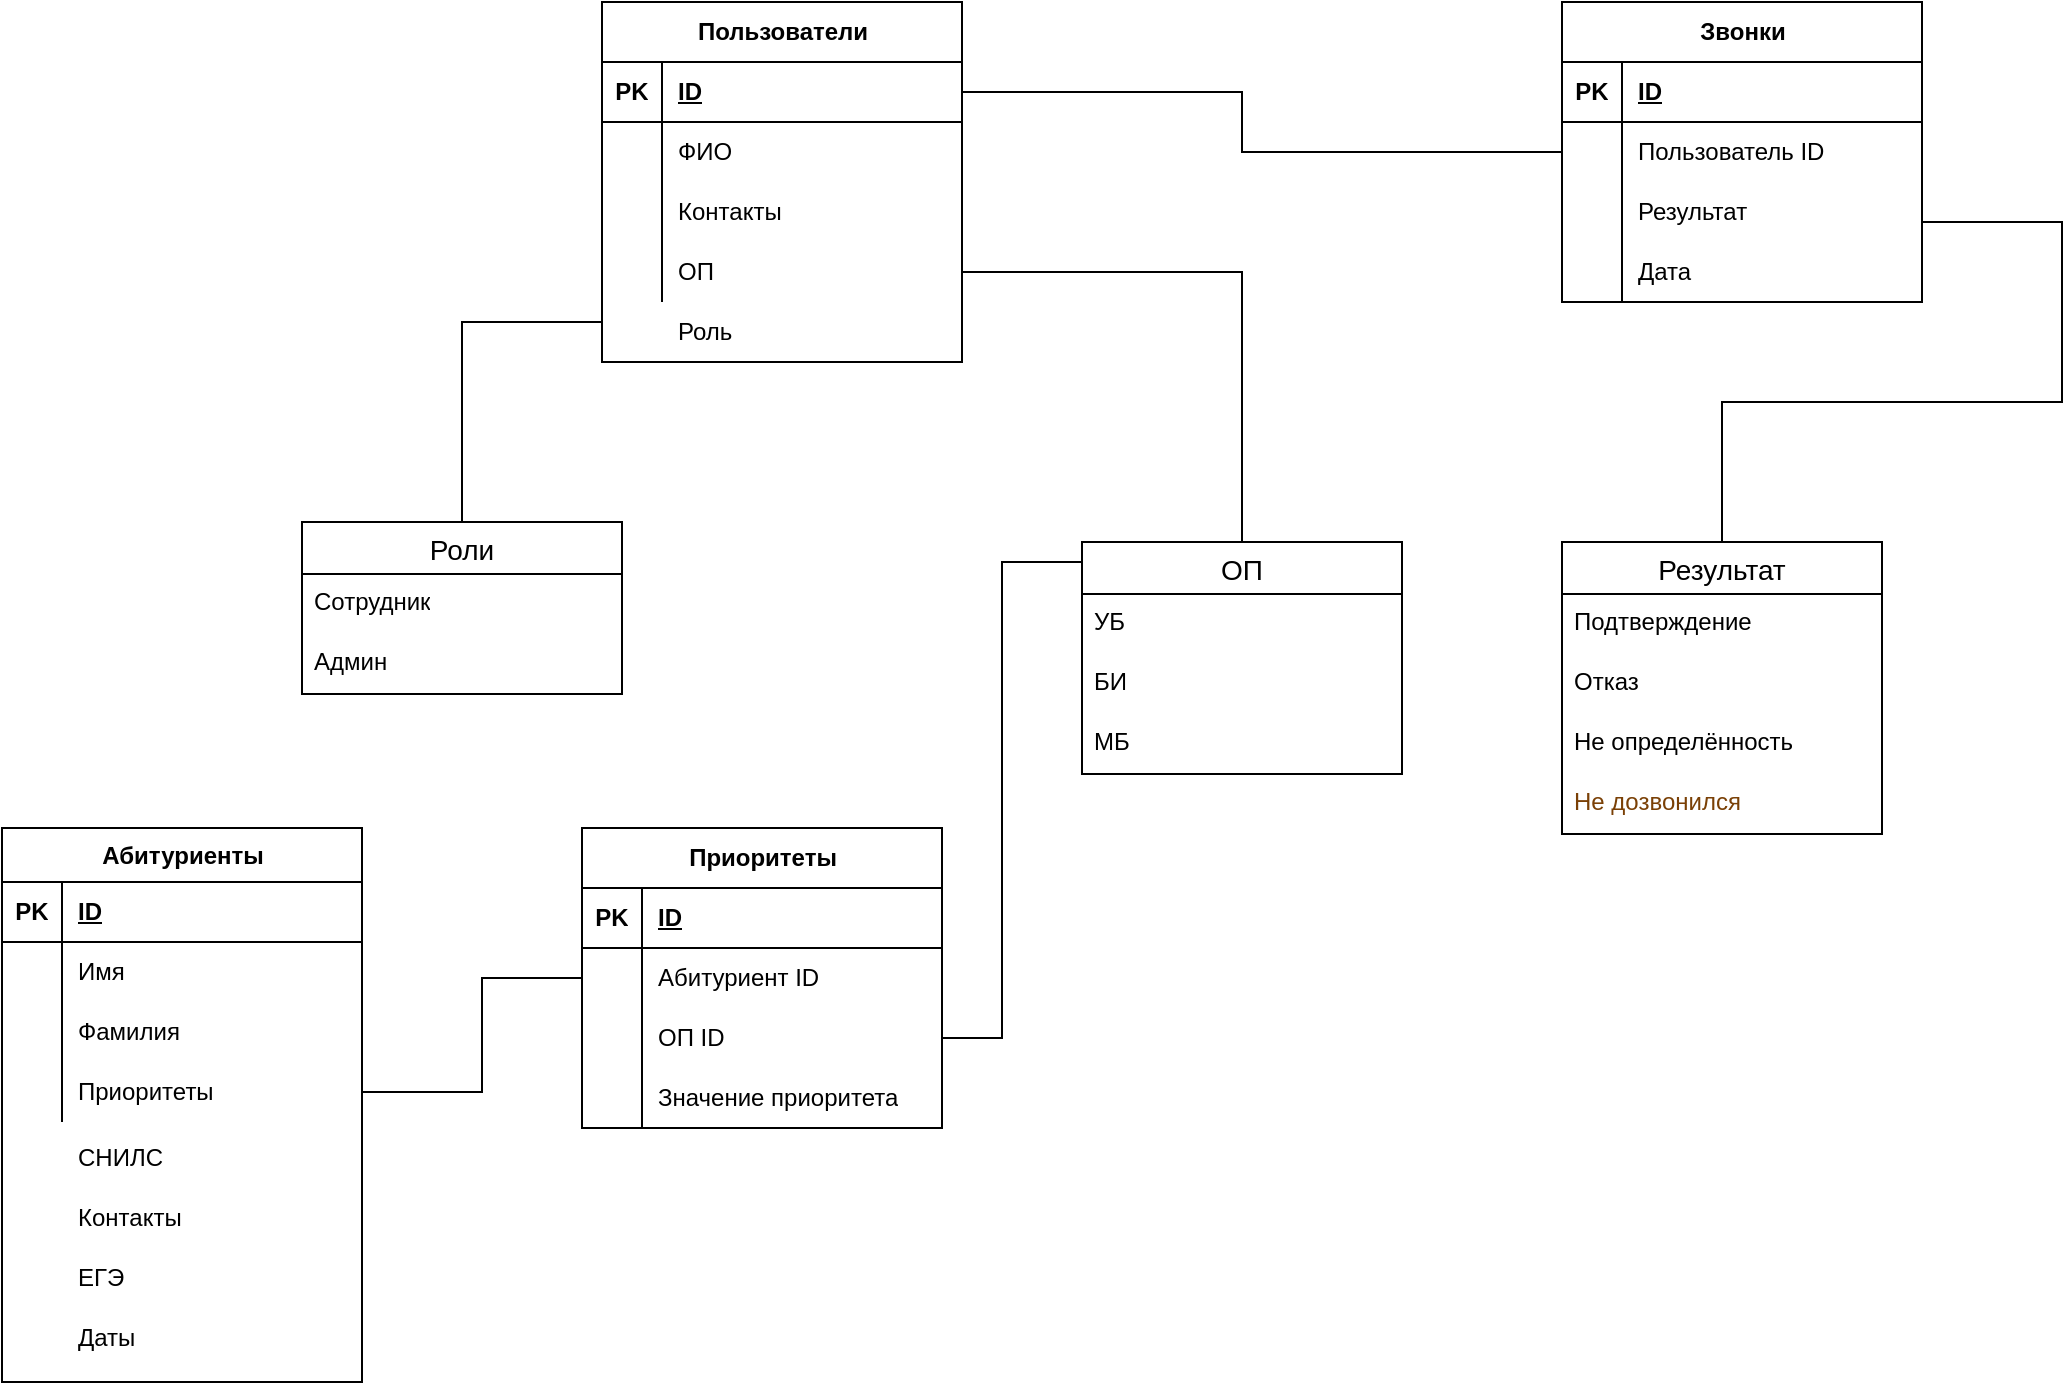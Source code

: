 <mxfile version="24.7.12">
  <diagram name="Страница — 1" id="ZOAMOm5W3wognC1cLYsY">
    <mxGraphModel dx="1489" dy="1979" grid="1" gridSize="10" guides="1" tooltips="1" connect="1" arrows="1" fold="1" page="1" pageScale="1" pageWidth="827" pageHeight="1169" math="0" shadow="0">
      <root>
        <mxCell id="0" />
        <mxCell id="1" parent="0" />
        <mxCell id="X5s0UNvjrIGC248Zn84E-1" value="Абитуриенты" style="shape=table;startSize=27;container=1;collapsible=1;childLayout=tableLayout;fixedRows=1;rowLines=0;fontStyle=1;align=center;resizeLast=1;html=1;" parent="1" vertex="1">
          <mxGeometry x="60" y="213" width="180" height="277" as="geometry">
            <mxRectangle x="50" y="213" width="110" height="30" as="alternateBounds" />
          </mxGeometry>
        </mxCell>
        <mxCell id="X5s0UNvjrIGC248Zn84E-2" value="" style="shape=tableRow;horizontal=0;startSize=0;swimlaneHead=0;swimlaneBody=0;fillColor=none;collapsible=0;dropTarget=0;points=[[0,0.5],[1,0.5]];portConstraint=eastwest;top=0;left=0;right=0;bottom=1;" parent="X5s0UNvjrIGC248Zn84E-1" vertex="1">
          <mxGeometry y="27" width="180" height="30" as="geometry" />
        </mxCell>
        <mxCell id="X5s0UNvjrIGC248Zn84E-3" value="PK" style="shape=partialRectangle;connectable=0;fillColor=none;top=0;left=0;bottom=0;right=0;fontStyle=1;overflow=hidden;whiteSpace=wrap;html=1;" parent="X5s0UNvjrIGC248Zn84E-2" vertex="1">
          <mxGeometry width="30" height="30" as="geometry">
            <mxRectangle width="30" height="30" as="alternateBounds" />
          </mxGeometry>
        </mxCell>
        <mxCell id="X5s0UNvjrIGC248Zn84E-4" value="ID" style="shape=partialRectangle;connectable=0;fillColor=none;top=0;left=0;bottom=0;right=0;align=left;spacingLeft=6;fontStyle=5;overflow=hidden;whiteSpace=wrap;html=1;" parent="X5s0UNvjrIGC248Zn84E-2" vertex="1">
          <mxGeometry x="30" width="150" height="30" as="geometry">
            <mxRectangle width="150" height="30" as="alternateBounds" />
          </mxGeometry>
        </mxCell>
        <mxCell id="X5s0UNvjrIGC248Zn84E-5" value="" style="shape=tableRow;horizontal=0;startSize=0;swimlaneHead=0;swimlaneBody=0;fillColor=none;collapsible=0;dropTarget=0;points=[[0,0.5],[1,0.5]];portConstraint=eastwest;top=0;left=0;right=0;bottom=0;" parent="X5s0UNvjrIGC248Zn84E-1" vertex="1">
          <mxGeometry y="57" width="180" height="30" as="geometry" />
        </mxCell>
        <mxCell id="X5s0UNvjrIGC248Zn84E-6" value="" style="shape=partialRectangle;connectable=0;fillColor=none;top=0;left=0;bottom=0;right=0;editable=1;overflow=hidden;whiteSpace=wrap;html=1;" parent="X5s0UNvjrIGC248Zn84E-5" vertex="1">
          <mxGeometry width="30" height="30" as="geometry">
            <mxRectangle width="30" height="30" as="alternateBounds" />
          </mxGeometry>
        </mxCell>
        <mxCell id="X5s0UNvjrIGC248Zn84E-7" value="Имя" style="shape=partialRectangle;connectable=0;fillColor=none;top=0;left=0;bottom=0;right=0;align=left;spacingLeft=6;overflow=hidden;whiteSpace=wrap;html=1;" parent="X5s0UNvjrIGC248Zn84E-5" vertex="1">
          <mxGeometry x="30" width="150" height="30" as="geometry">
            <mxRectangle width="150" height="30" as="alternateBounds" />
          </mxGeometry>
        </mxCell>
        <mxCell id="X5s0UNvjrIGC248Zn84E-8" value="" style="shape=tableRow;horizontal=0;startSize=0;swimlaneHead=0;swimlaneBody=0;fillColor=none;collapsible=0;dropTarget=0;points=[[0,0.5],[1,0.5]];portConstraint=eastwest;top=0;left=0;right=0;bottom=0;" parent="X5s0UNvjrIGC248Zn84E-1" vertex="1">
          <mxGeometry y="87" width="180" height="30" as="geometry" />
        </mxCell>
        <mxCell id="X5s0UNvjrIGC248Zn84E-9" value="" style="shape=partialRectangle;connectable=0;fillColor=none;top=0;left=0;bottom=0;right=0;editable=1;overflow=hidden;whiteSpace=wrap;html=1;" parent="X5s0UNvjrIGC248Zn84E-8" vertex="1">
          <mxGeometry width="30" height="30" as="geometry">
            <mxRectangle width="30" height="30" as="alternateBounds" />
          </mxGeometry>
        </mxCell>
        <mxCell id="X5s0UNvjrIGC248Zn84E-10" value="Фамилия" style="shape=partialRectangle;connectable=0;fillColor=none;top=0;left=0;bottom=0;right=0;align=left;spacingLeft=6;overflow=hidden;whiteSpace=wrap;html=1;" parent="X5s0UNvjrIGC248Zn84E-8" vertex="1">
          <mxGeometry x="30" width="150" height="30" as="geometry">
            <mxRectangle width="150" height="30" as="alternateBounds" />
          </mxGeometry>
        </mxCell>
        <mxCell id="X5s0UNvjrIGC248Zn84E-11" value="" style="shape=tableRow;horizontal=0;startSize=0;swimlaneHead=0;swimlaneBody=0;fillColor=none;collapsible=0;dropTarget=0;points=[[0,0.5],[1,0.5]];portConstraint=eastwest;top=0;left=0;right=0;bottom=0;" parent="X5s0UNvjrIGC248Zn84E-1" vertex="1">
          <mxGeometry y="117" width="180" height="30" as="geometry" />
        </mxCell>
        <mxCell id="X5s0UNvjrIGC248Zn84E-12" value="" style="shape=partialRectangle;connectable=0;fillColor=none;top=0;left=0;bottom=0;right=0;editable=1;overflow=hidden;whiteSpace=wrap;html=1;" parent="X5s0UNvjrIGC248Zn84E-11" vertex="1">
          <mxGeometry width="30" height="30" as="geometry">
            <mxRectangle width="30" height="30" as="alternateBounds" />
          </mxGeometry>
        </mxCell>
        <mxCell id="X5s0UNvjrIGC248Zn84E-13" value="Приоритеты" style="shape=partialRectangle;connectable=0;fillColor=none;top=0;left=0;bottom=0;right=0;align=left;spacingLeft=6;overflow=hidden;whiteSpace=wrap;html=1;" parent="X5s0UNvjrIGC248Zn84E-11" vertex="1">
          <mxGeometry x="30" width="150" height="30" as="geometry">
            <mxRectangle width="150" height="30" as="alternateBounds" />
          </mxGeometry>
        </mxCell>
        <mxCell id="X5s0UNvjrIGC248Zn84E-30" value="ОП" style="swimlane;fontStyle=0;childLayout=stackLayout;horizontal=1;startSize=26;horizontalStack=0;resizeParent=1;resizeParentMax=0;resizeLast=0;collapsible=1;marginBottom=0;align=center;fontSize=14;" parent="1" vertex="1">
          <mxGeometry x="600" y="70" width="160" height="116" as="geometry" />
        </mxCell>
        <mxCell id="X5s0UNvjrIGC248Zn84E-31" value="УБ" style="text;strokeColor=none;fillColor=none;spacingLeft=4;spacingRight=4;overflow=hidden;rotatable=0;points=[[0,0.5],[1,0.5]];portConstraint=eastwest;fontSize=12;whiteSpace=wrap;html=1;" parent="X5s0UNvjrIGC248Zn84E-30" vertex="1">
          <mxGeometry y="26" width="160" height="30" as="geometry" />
        </mxCell>
        <mxCell id="X5s0UNvjrIGC248Zn84E-32" value="БИ" style="text;strokeColor=none;fillColor=none;spacingLeft=4;spacingRight=4;overflow=hidden;rotatable=0;points=[[0,0.5],[1,0.5]];portConstraint=eastwest;fontSize=12;whiteSpace=wrap;html=1;" parent="X5s0UNvjrIGC248Zn84E-30" vertex="1">
          <mxGeometry y="56" width="160" height="30" as="geometry" />
        </mxCell>
        <mxCell id="X5s0UNvjrIGC248Zn84E-33" value="МБ" style="text;strokeColor=none;fillColor=none;spacingLeft=4;spacingRight=4;overflow=hidden;rotatable=0;points=[[0,0.5],[1,0.5]];portConstraint=eastwest;fontSize=12;whiteSpace=wrap;html=1;" parent="X5s0UNvjrIGC248Zn84E-30" vertex="1">
          <mxGeometry y="86" width="160" height="30" as="geometry" />
        </mxCell>
        <mxCell id="X5s0UNvjrIGC248Zn84E-34" value="Приоритеты" style="shape=table;startSize=30;container=1;collapsible=1;childLayout=tableLayout;fixedRows=1;rowLines=0;fontStyle=1;align=center;resizeLast=1;html=1;" parent="1" vertex="1">
          <mxGeometry x="350" y="213" width="180" height="150" as="geometry" />
        </mxCell>
        <mxCell id="X5s0UNvjrIGC248Zn84E-35" value="" style="shape=tableRow;horizontal=0;startSize=0;swimlaneHead=0;swimlaneBody=0;fillColor=none;collapsible=0;dropTarget=0;points=[[0,0.5],[1,0.5]];portConstraint=eastwest;top=0;left=0;right=0;bottom=1;" parent="X5s0UNvjrIGC248Zn84E-34" vertex="1">
          <mxGeometry y="30" width="180" height="30" as="geometry" />
        </mxCell>
        <mxCell id="X5s0UNvjrIGC248Zn84E-36" value="PK" style="shape=partialRectangle;connectable=0;fillColor=none;top=0;left=0;bottom=0;right=0;fontStyle=1;overflow=hidden;whiteSpace=wrap;html=1;" parent="X5s0UNvjrIGC248Zn84E-35" vertex="1">
          <mxGeometry width="30" height="30" as="geometry">
            <mxRectangle width="30" height="30" as="alternateBounds" />
          </mxGeometry>
        </mxCell>
        <mxCell id="X5s0UNvjrIGC248Zn84E-37" value="ID" style="shape=partialRectangle;connectable=0;fillColor=none;top=0;left=0;bottom=0;right=0;align=left;spacingLeft=6;fontStyle=5;overflow=hidden;whiteSpace=wrap;html=1;" parent="X5s0UNvjrIGC248Zn84E-35" vertex="1">
          <mxGeometry x="30" width="150" height="30" as="geometry">
            <mxRectangle width="150" height="30" as="alternateBounds" />
          </mxGeometry>
        </mxCell>
        <mxCell id="X5s0UNvjrIGC248Zn84E-38" value="" style="shape=tableRow;horizontal=0;startSize=0;swimlaneHead=0;swimlaneBody=0;fillColor=none;collapsible=0;dropTarget=0;points=[[0,0.5],[1,0.5]];portConstraint=eastwest;top=0;left=0;right=0;bottom=0;" parent="X5s0UNvjrIGC248Zn84E-34" vertex="1">
          <mxGeometry y="60" width="180" height="30" as="geometry" />
        </mxCell>
        <mxCell id="X5s0UNvjrIGC248Zn84E-39" value="" style="shape=partialRectangle;connectable=0;fillColor=none;top=0;left=0;bottom=0;right=0;editable=1;overflow=hidden;whiteSpace=wrap;html=1;" parent="X5s0UNvjrIGC248Zn84E-38" vertex="1">
          <mxGeometry width="30" height="30" as="geometry">
            <mxRectangle width="30" height="30" as="alternateBounds" />
          </mxGeometry>
        </mxCell>
        <mxCell id="X5s0UNvjrIGC248Zn84E-40" value="Абитуриент ID" style="shape=partialRectangle;connectable=0;fillColor=none;top=0;left=0;bottom=0;right=0;align=left;spacingLeft=6;overflow=hidden;whiteSpace=wrap;html=1;" parent="X5s0UNvjrIGC248Zn84E-38" vertex="1">
          <mxGeometry x="30" width="150" height="30" as="geometry">
            <mxRectangle width="150" height="30" as="alternateBounds" />
          </mxGeometry>
        </mxCell>
        <mxCell id="X5s0UNvjrIGC248Zn84E-41" value="" style="shape=tableRow;horizontal=0;startSize=0;swimlaneHead=0;swimlaneBody=0;fillColor=none;collapsible=0;dropTarget=0;points=[[0,0.5],[1,0.5]];portConstraint=eastwest;top=0;left=0;right=0;bottom=0;" parent="X5s0UNvjrIGC248Zn84E-34" vertex="1">
          <mxGeometry y="90" width="180" height="30" as="geometry" />
        </mxCell>
        <mxCell id="X5s0UNvjrIGC248Zn84E-42" value="" style="shape=partialRectangle;connectable=0;fillColor=none;top=0;left=0;bottom=0;right=0;editable=1;overflow=hidden;whiteSpace=wrap;html=1;" parent="X5s0UNvjrIGC248Zn84E-41" vertex="1">
          <mxGeometry width="30" height="30" as="geometry">
            <mxRectangle width="30" height="30" as="alternateBounds" />
          </mxGeometry>
        </mxCell>
        <mxCell id="X5s0UNvjrIGC248Zn84E-43" value="ОП ID" style="shape=partialRectangle;connectable=0;fillColor=none;top=0;left=0;bottom=0;right=0;align=left;spacingLeft=6;overflow=hidden;whiteSpace=wrap;html=1;" parent="X5s0UNvjrIGC248Zn84E-41" vertex="1">
          <mxGeometry x="30" width="150" height="30" as="geometry">
            <mxRectangle width="150" height="30" as="alternateBounds" />
          </mxGeometry>
        </mxCell>
        <mxCell id="X5s0UNvjrIGC248Zn84E-44" value="" style="shape=tableRow;horizontal=0;startSize=0;swimlaneHead=0;swimlaneBody=0;fillColor=none;collapsible=0;dropTarget=0;points=[[0,0.5],[1,0.5]];portConstraint=eastwest;top=0;left=0;right=0;bottom=0;" parent="X5s0UNvjrIGC248Zn84E-34" vertex="1">
          <mxGeometry y="120" width="180" height="30" as="geometry" />
        </mxCell>
        <mxCell id="X5s0UNvjrIGC248Zn84E-45" value="" style="shape=partialRectangle;connectable=0;fillColor=none;top=0;left=0;bottom=0;right=0;editable=1;overflow=hidden;whiteSpace=wrap;html=1;" parent="X5s0UNvjrIGC248Zn84E-44" vertex="1">
          <mxGeometry width="30" height="30" as="geometry">
            <mxRectangle width="30" height="30" as="alternateBounds" />
          </mxGeometry>
        </mxCell>
        <mxCell id="X5s0UNvjrIGC248Zn84E-46" value="Значение приоритета" style="shape=partialRectangle;connectable=0;fillColor=none;top=0;left=0;bottom=0;right=0;align=left;spacingLeft=6;overflow=hidden;whiteSpace=wrap;html=1;" parent="X5s0UNvjrIGC248Zn84E-44" vertex="1">
          <mxGeometry x="30" width="150" height="30" as="geometry">
            <mxRectangle width="150" height="30" as="alternateBounds" />
          </mxGeometry>
        </mxCell>
        <mxCell id="X5s0UNvjrIGC248Zn84E-47" value="" style="endArrow=none;html=1;rounded=0;entryX=1;entryY=0.5;entryDx=0;entryDy=0;exitX=0;exitY=0.5;exitDx=0;exitDy=0;" parent="1" source="X5s0UNvjrIGC248Zn84E-38" target="X5s0UNvjrIGC248Zn84E-11" edge="1">
          <mxGeometry relative="1" as="geometry">
            <mxPoint x="330" y="290" as="sourcePoint" />
            <mxPoint x="490" y="290" as="targetPoint" />
            <Array as="points">
              <mxPoint x="300" y="288" />
              <mxPoint x="300" y="345" />
            </Array>
          </mxGeometry>
        </mxCell>
        <mxCell id="X5s0UNvjrIGC248Zn84E-48" value="" style="endArrow=none;html=1;rounded=0;exitX=1;exitY=0.5;exitDx=0;exitDy=0;entryX=0;entryY=0.086;entryDx=0;entryDy=0;entryPerimeter=0;" parent="1" source="X5s0UNvjrIGC248Zn84E-41" target="X5s0UNvjrIGC248Zn84E-30" edge="1">
          <mxGeometry relative="1" as="geometry">
            <mxPoint x="360" y="310" as="sourcePoint" />
            <mxPoint x="470" y="390" as="targetPoint" />
            <Array as="points">
              <mxPoint x="560" y="318" />
              <mxPoint x="560" y="200" />
              <mxPoint x="560" y="80" />
            </Array>
          </mxGeometry>
        </mxCell>
        <mxCell id="V_TuDiI4_YX5Qzypcb2a-6" value="СНИЛС" style="shape=partialRectangle;connectable=0;fillColor=none;top=0;left=0;bottom=0;right=0;align=left;spacingLeft=6;overflow=hidden;whiteSpace=wrap;html=1;strokeColor=default;perimeterSpacing=3;" vertex="1" parent="1">
          <mxGeometry x="90" y="363" width="150" height="30" as="geometry">
            <mxRectangle width="150" height="30" as="alternateBounds" />
          </mxGeometry>
        </mxCell>
        <mxCell id="V_TuDiI4_YX5Qzypcb2a-7" value="Контакты" style="shape=partialRectangle;connectable=0;fillColor=none;top=0;left=0;bottom=0;right=0;align=left;spacingLeft=6;overflow=hidden;whiteSpace=wrap;html=1;strokeColor=default;" vertex="1" parent="1">
          <mxGeometry x="90" y="393" width="150" height="30" as="geometry">
            <mxRectangle width="150" height="30" as="alternateBounds" />
          </mxGeometry>
        </mxCell>
        <mxCell id="V_TuDiI4_YX5Qzypcb2a-14" value="ЕГЭ" style="shape=partialRectangle;connectable=0;fillColor=none;top=0;left=0;bottom=0;right=0;align=left;spacingLeft=6;overflow=hidden;whiteSpace=wrap;html=1;strokeColor=default;" vertex="1" parent="1">
          <mxGeometry x="90" y="423" width="150" height="30" as="geometry">
            <mxRectangle width="150" height="30" as="alternateBounds" />
          </mxGeometry>
        </mxCell>
        <mxCell id="V_TuDiI4_YX5Qzypcb2a-15" value="Даты" style="shape=partialRectangle;connectable=0;fillColor=none;top=0;left=0;bottom=0;right=0;align=left;spacingLeft=6;overflow=hidden;whiteSpace=wrap;html=1;strokeColor=default;" vertex="1" parent="1">
          <mxGeometry x="90" y="453" width="150" height="30" as="geometry">
            <mxRectangle width="150" height="30" as="alternateBounds" />
          </mxGeometry>
        </mxCell>
        <mxCell id="V_TuDiI4_YX5Qzypcb2a-16" value="Роли" style="swimlane;fontStyle=0;childLayout=stackLayout;horizontal=1;startSize=26;horizontalStack=0;resizeParent=1;resizeParentMax=0;resizeLast=0;collapsible=1;marginBottom=0;align=center;fontSize=14;" vertex="1" parent="1">
          <mxGeometry x="210" y="60" width="160" height="86" as="geometry" />
        </mxCell>
        <mxCell id="V_TuDiI4_YX5Qzypcb2a-17" value="Сотрудник" style="text;strokeColor=none;fillColor=none;spacingLeft=4;spacingRight=4;overflow=hidden;rotatable=0;points=[[0,0.5],[1,0.5]];portConstraint=eastwest;fontSize=12;whiteSpace=wrap;html=1;" vertex="1" parent="V_TuDiI4_YX5Qzypcb2a-16">
          <mxGeometry y="26" width="160" height="30" as="geometry" />
        </mxCell>
        <mxCell id="V_TuDiI4_YX5Qzypcb2a-18" value="Админ" style="text;strokeColor=none;fillColor=none;spacingLeft=4;spacingRight=4;overflow=hidden;rotatable=0;points=[[0,0.5],[1,0.5]];portConstraint=eastwest;fontSize=12;whiteSpace=wrap;html=1;" vertex="1" parent="V_TuDiI4_YX5Qzypcb2a-16">
          <mxGeometry y="56" width="160" height="30" as="geometry" />
        </mxCell>
        <mxCell id="V_TuDiI4_YX5Qzypcb2a-20" value="Пользователи" style="shape=table;startSize=30;container=1;collapsible=1;childLayout=tableLayout;fixedRows=1;rowLines=0;fontStyle=1;align=center;resizeLast=1;html=1;" vertex="1" parent="1">
          <mxGeometry x="360" y="-200" width="180" height="180" as="geometry" />
        </mxCell>
        <mxCell id="V_TuDiI4_YX5Qzypcb2a-21" value="" style="shape=tableRow;horizontal=0;startSize=0;swimlaneHead=0;swimlaneBody=0;fillColor=none;collapsible=0;dropTarget=0;points=[[0,0.5],[1,0.5]];portConstraint=eastwest;top=0;left=0;right=0;bottom=1;" vertex="1" parent="V_TuDiI4_YX5Qzypcb2a-20">
          <mxGeometry y="30" width="180" height="30" as="geometry" />
        </mxCell>
        <mxCell id="V_TuDiI4_YX5Qzypcb2a-22" value="PK" style="shape=partialRectangle;connectable=0;fillColor=none;top=0;left=0;bottom=0;right=0;fontStyle=1;overflow=hidden;whiteSpace=wrap;html=1;" vertex="1" parent="V_TuDiI4_YX5Qzypcb2a-21">
          <mxGeometry width="30" height="30" as="geometry">
            <mxRectangle width="30" height="30" as="alternateBounds" />
          </mxGeometry>
        </mxCell>
        <mxCell id="V_TuDiI4_YX5Qzypcb2a-23" value="ID" style="shape=partialRectangle;connectable=0;fillColor=none;top=0;left=0;bottom=0;right=0;align=left;spacingLeft=6;fontStyle=5;overflow=hidden;whiteSpace=wrap;html=1;" vertex="1" parent="V_TuDiI4_YX5Qzypcb2a-21">
          <mxGeometry x="30" width="150" height="30" as="geometry">
            <mxRectangle width="150" height="30" as="alternateBounds" />
          </mxGeometry>
        </mxCell>
        <mxCell id="V_TuDiI4_YX5Qzypcb2a-24" value="" style="shape=tableRow;horizontal=0;startSize=0;swimlaneHead=0;swimlaneBody=0;fillColor=none;collapsible=0;dropTarget=0;points=[[0,0.5],[1,0.5]];portConstraint=eastwest;top=0;left=0;right=0;bottom=0;" vertex="1" parent="V_TuDiI4_YX5Qzypcb2a-20">
          <mxGeometry y="60" width="180" height="30" as="geometry" />
        </mxCell>
        <mxCell id="V_TuDiI4_YX5Qzypcb2a-25" value="" style="shape=partialRectangle;connectable=0;fillColor=none;top=0;left=0;bottom=0;right=0;editable=1;overflow=hidden;whiteSpace=wrap;html=1;" vertex="1" parent="V_TuDiI4_YX5Qzypcb2a-24">
          <mxGeometry width="30" height="30" as="geometry">
            <mxRectangle width="30" height="30" as="alternateBounds" />
          </mxGeometry>
        </mxCell>
        <mxCell id="V_TuDiI4_YX5Qzypcb2a-26" value="ФИО" style="shape=partialRectangle;connectable=0;fillColor=none;top=0;left=0;bottom=0;right=0;align=left;spacingLeft=6;overflow=hidden;whiteSpace=wrap;html=1;" vertex="1" parent="V_TuDiI4_YX5Qzypcb2a-24">
          <mxGeometry x="30" width="150" height="30" as="geometry">
            <mxRectangle width="150" height="30" as="alternateBounds" />
          </mxGeometry>
        </mxCell>
        <mxCell id="V_TuDiI4_YX5Qzypcb2a-27" value="" style="shape=tableRow;horizontal=0;startSize=0;swimlaneHead=0;swimlaneBody=0;fillColor=none;collapsible=0;dropTarget=0;points=[[0,0.5],[1,0.5]];portConstraint=eastwest;top=0;left=0;right=0;bottom=0;" vertex="1" parent="V_TuDiI4_YX5Qzypcb2a-20">
          <mxGeometry y="90" width="180" height="30" as="geometry" />
        </mxCell>
        <mxCell id="V_TuDiI4_YX5Qzypcb2a-28" value="" style="shape=partialRectangle;connectable=0;fillColor=none;top=0;left=0;bottom=0;right=0;editable=1;overflow=hidden;whiteSpace=wrap;html=1;" vertex="1" parent="V_TuDiI4_YX5Qzypcb2a-27">
          <mxGeometry width="30" height="30" as="geometry">
            <mxRectangle width="30" height="30" as="alternateBounds" />
          </mxGeometry>
        </mxCell>
        <mxCell id="V_TuDiI4_YX5Qzypcb2a-29" value="Контакты" style="shape=partialRectangle;connectable=0;fillColor=none;top=0;left=0;bottom=0;right=0;align=left;spacingLeft=6;overflow=hidden;whiteSpace=wrap;html=1;" vertex="1" parent="V_TuDiI4_YX5Qzypcb2a-27">
          <mxGeometry x="30" width="150" height="30" as="geometry">
            <mxRectangle width="150" height="30" as="alternateBounds" />
          </mxGeometry>
        </mxCell>
        <mxCell id="V_TuDiI4_YX5Qzypcb2a-30" value="" style="shape=tableRow;horizontal=0;startSize=0;swimlaneHead=0;swimlaneBody=0;fillColor=none;collapsible=0;dropTarget=0;points=[[0,0.5],[1,0.5]];portConstraint=eastwest;top=0;left=0;right=0;bottom=0;" vertex="1" parent="V_TuDiI4_YX5Qzypcb2a-20">
          <mxGeometry y="120" width="180" height="30" as="geometry" />
        </mxCell>
        <mxCell id="V_TuDiI4_YX5Qzypcb2a-31" value="" style="shape=partialRectangle;connectable=0;fillColor=none;top=0;left=0;bottom=0;right=0;editable=1;overflow=hidden;whiteSpace=wrap;html=1;" vertex="1" parent="V_TuDiI4_YX5Qzypcb2a-30">
          <mxGeometry width="30" height="30" as="geometry">
            <mxRectangle width="30" height="30" as="alternateBounds" />
          </mxGeometry>
        </mxCell>
        <mxCell id="V_TuDiI4_YX5Qzypcb2a-32" value="ОП" style="shape=partialRectangle;connectable=0;fillColor=none;top=0;left=0;bottom=0;right=0;align=left;spacingLeft=6;overflow=hidden;whiteSpace=wrap;html=1;" vertex="1" parent="V_TuDiI4_YX5Qzypcb2a-30">
          <mxGeometry x="30" width="150" height="30" as="geometry">
            <mxRectangle width="150" height="30" as="alternateBounds" />
          </mxGeometry>
        </mxCell>
        <mxCell id="V_TuDiI4_YX5Qzypcb2a-36" value="Звонки" style="shape=table;startSize=30;container=1;collapsible=1;childLayout=tableLayout;fixedRows=1;rowLines=0;fontStyle=1;align=center;resizeLast=1;html=1;" vertex="1" parent="1">
          <mxGeometry x="840" y="-200" width="180" height="150" as="geometry" />
        </mxCell>
        <mxCell id="V_TuDiI4_YX5Qzypcb2a-37" value="" style="shape=tableRow;horizontal=0;startSize=0;swimlaneHead=0;swimlaneBody=0;fillColor=none;collapsible=0;dropTarget=0;points=[[0,0.5],[1,0.5]];portConstraint=eastwest;top=0;left=0;right=0;bottom=1;" vertex="1" parent="V_TuDiI4_YX5Qzypcb2a-36">
          <mxGeometry y="30" width="180" height="30" as="geometry" />
        </mxCell>
        <mxCell id="V_TuDiI4_YX5Qzypcb2a-38" value="PK" style="shape=partialRectangle;connectable=0;fillColor=none;top=0;left=0;bottom=0;right=0;fontStyle=1;overflow=hidden;whiteSpace=wrap;html=1;" vertex="1" parent="V_TuDiI4_YX5Qzypcb2a-37">
          <mxGeometry width="30" height="30" as="geometry">
            <mxRectangle width="30" height="30" as="alternateBounds" />
          </mxGeometry>
        </mxCell>
        <mxCell id="V_TuDiI4_YX5Qzypcb2a-39" value="ID" style="shape=partialRectangle;connectable=0;fillColor=none;top=0;left=0;bottom=0;right=0;align=left;spacingLeft=6;fontStyle=5;overflow=hidden;whiteSpace=wrap;html=1;" vertex="1" parent="V_TuDiI4_YX5Qzypcb2a-37">
          <mxGeometry x="30" width="150" height="30" as="geometry">
            <mxRectangle width="150" height="30" as="alternateBounds" />
          </mxGeometry>
        </mxCell>
        <mxCell id="V_TuDiI4_YX5Qzypcb2a-40" value="" style="shape=tableRow;horizontal=0;startSize=0;swimlaneHead=0;swimlaneBody=0;fillColor=none;collapsible=0;dropTarget=0;points=[[0,0.5],[1,0.5]];portConstraint=eastwest;top=0;left=0;right=0;bottom=0;" vertex="1" parent="V_TuDiI4_YX5Qzypcb2a-36">
          <mxGeometry y="60" width="180" height="30" as="geometry" />
        </mxCell>
        <mxCell id="V_TuDiI4_YX5Qzypcb2a-41" value="" style="shape=partialRectangle;connectable=0;fillColor=none;top=0;left=0;bottom=0;right=0;editable=1;overflow=hidden;whiteSpace=wrap;html=1;" vertex="1" parent="V_TuDiI4_YX5Qzypcb2a-40">
          <mxGeometry width="30" height="30" as="geometry">
            <mxRectangle width="30" height="30" as="alternateBounds" />
          </mxGeometry>
        </mxCell>
        <mxCell id="V_TuDiI4_YX5Qzypcb2a-42" value="Пользователь ID" style="shape=partialRectangle;connectable=0;fillColor=none;top=0;left=0;bottom=0;right=0;align=left;spacingLeft=6;overflow=hidden;whiteSpace=wrap;html=1;" vertex="1" parent="V_TuDiI4_YX5Qzypcb2a-40">
          <mxGeometry x="30" width="150" height="30" as="geometry">
            <mxRectangle width="150" height="30" as="alternateBounds" />
          </mxGeometry>
        </mxCell>
        <mxCell id="V_TuDiI4_YX5Qzypcb2a-43" value="" style="shape=tableRow;horizontal=0;startSize=0;swimlaneHead=0;swimlaneBody=0;fillColor=none;collapsible=0;dropTarget=0;points=[[0,0.5],[1,0.5]];portConstraint=eastwest;top=0;left=0;right=0;bottom=0;" vertex="1" parent="V_TuDiI4_YX5Qzypcb2a-36">
          <mxGeometry y="90" width="180" height="30" as="geometry" />
        </mxCell>
        <mxCell id="V_TuDiI4_YX5Qzypcb2a-44" value="" style="shape=partialRectangle;connectable=0;fillColor=none;top=0;left=0;bottom=0;right=0;editable=1;overflow=hidden;whiteSpace=wrap;html=1;" vertex="1" parent="V_TuDiI4_YX5Qzypcb2a-43">
          <mxGeometry width="30" height="30" as="geometry">
            <mxRectangle width="30" height="30" as="alternateBounds" />
          </mxGeometry>
        </mxCell>
        <mxCell id="V_TuDiI4_YX5Qzypcb2a-45" value="Результат" style="shape=partialRectangle;connectable=0;fillColor=none;top=0;left=0;bottom=0;right=0;align=left;spacingLeft=6;overflow=hidden;whiteSpace=wrap;html=1;" vertex="1" parent="V_TuDiI4_YX5Qzypcb2a-43">
          <mxGeometry x="30" width="150" height="30" as="geometry">
            <mxRectangle width="150" height="30" as="alternateBounds" />
          </mxGeometry>
        </mxCell>
        <mxCell id="V_TuDiI4_YX5Qzypcb2a-46" value="" style="shape=tableRow;horizontal=0;startSize=0;swimlaneHead=0;swimlaneBody=0;fillColor=none;collapsible=0;dropTarget=0;points=[[0,0.5],[1,0.5]];portConstraint=eastwest;top=0;left=0;right=0;bottom=0;" vertex="1" parent="V_TuDiI4_YX5Qzypcb2a-36">
          <mxGeometry y="120" width="180" height="30" as="geometry" />
        </mxCell>
        <mxCell id="V_TuDiI4_YX5Qzypcb2a-47" value="" style="shape=partialRectangle;connectable=0;fillColor=none;top=0;left=0;bottom=0;right=0;editable=1;overflow=hidden;whiteSpace=wrap;html=1;" vertex="1" parent="V_TuDiI4_YX5Qzypcb2a-46">
          <mxGeometry width="30" height="30" as="geometry">
            <mxRectangle width="30" height="30" as="alternateBounds" />
          </mxGeometry>
        </mxCell>
        <mxCell id="V_TuDiI4_YX5Qzypcb2a-48" value="Дата" style="shape=partialRectangle;connectable=0;fillColor=none;top=0;left=0;bottom=0;right=0;align=left;spacingLeft=6;overflow=hidden;whiteSpace=wrap;html=1;" vertex="1" parent="V_TuDiI4_YX5Qzypcb2a-46">
          <mxGeometry x="30" width="150" height="30" as="geometry">
            <mxRectangle width="150" height="30" as="alternateBounds" />
          </mxGeometry>
        </mxCell>
        <mxCell id="V_TuDiI4_YX5Qzypcb2a-49" value="Роль" style="shape=partialRectangle;connectable=0;fillColor=none;top=0;left=0;bottom=0;right=0;align=left;spacingLeft=6;overflow=hidden;whiteSpace=wrap;html=1;" vertex="1" parent="1">
          <mxGeometry x="390" y="-50" width="150" height="30" as="geometry">
            <mxRectangle width="150" height="30" as="alternateBounds" />
          </mxGeometry>
        </mxCell>
        <mxCell id="V_TuDiI4_YX5Qzypcb2a-51" value="" style="shape=partialRectangle;connectable=0;fillColor=none;top=0;left=0;bottom=0;right=0;editable=1;overflow=hidden;whiteSpace=wrap;html=1;" vertex="1" parent="1">
          <mxGeometry x="360" y="-50" width="30" height="30" as="geometry">
            <mxRectangle width="30" height="30" as="alternateBounds" />
          </mxGeometry>
        </mxCell>
        <mxCell id="V_TuDiI4_YX5Qzypcb2a-52" value="" style="endArrow=none;html=1;rounded=0;entryX=0.5;entryY=0;entryDx=0;entryDy=0;exitX=0;exitY=0.5;exitDx=0;exitDy=0;" edge="1" parent="1" target="V_TuDiI4_YX5Qzypcb2a-16">
          <mxGeometry relative="1" as="geometry">
            <mxPoint x="360" y="-40" as="sourcePoint" />
            <mxPoint x="250" y="17" as="targetPoint" />
            <Array as="points">
              <mxPoint x="290" y="-40" />
            </Array>
          </mxGeometry>
        </mxCell>
        <mxCell id="V_TuDiI4_YX5Qzypcb2a-53" value="" style="endArrow=none;html=1;rounded=0;entryX=0.5;entryY=0;entryDx=0;entryDy=0;exitX=1;exitY=0.5;exitDx=0;exitDy=0;" edge="1" parent="1" source="V_TuDiI4_YX5Qzypcb2a-30" target="X5s0UNvjrIGC248Zn84E-30">
          <mxGeometry relative="1" as="geometry">
            <mxPoint x="640" y="-50" as="sourcePoint" />
            <mxPoint x="570" y="50" as="targetPoint" />
            <Array as="points">
              <mxPoint x="680" y="-65" />
            </Array>
          </mxGeometry>
        </mxCell>
        <mxCell id="V_TuDiI4_YX5Qzypcb2a-54" value="Результат" style="swimlane;fontStyle=0;childLayout=stackLayout;horizontal=1;startSize=26;horizontalStack=0;resizeParent=1;resizeParentMax=0;resizeLast=0;collapsible=1;marginBottom=0;align=center;fontSize=14;movable=1;resizable=1;rotatable=1;deletable=1;editable=1;locked=0;connectable=1;" vertex="1" parent="1">
          <mxGeometry x="840" y="70" width="160" height="146" as="geometry" />
        </mxCell>
        <mxCell id="V_TuDiI4_YX5Qzypcb2a-55" value="Подтверждение&amp;nbsp;" style="text;strokeColor=none;fillColor=none;spacingLeft=4;spacingRight=4;overflow=hidden;rotatable=1;points=[[0,0.5],[1,0.5]];portConstraint=eastwest;fontSize=12;whiteSpace=wrap;html=1;movable=1;resizable=1;deletable=1;editable=1;locked=0;connectable=1;" vertex="1" parent="V_TuDiI4_YX5Qzypcb2a-54">
          <mxGeometry y="26" width="160" height="30" as="geometry" />
        </mxCell>
        <mxCell id="V_TuDiI4_YX5Qzypcb2a-56" value="Отказ" style="text;strokeColor=none;fillColor=none;spacingLeft=4;spacingRight=4;overflow=hidden;rotatable=1;points=[[0,0.5],[1,0.5]];portConstraint=eastwest;fontSize=12;whiteSpace=wrap;html=1;movable=1;resizable=1;deletable=1;editable=1;locked=0;connectable=1;" vertex="1" parent="V_TuDiI4_YX5Qzypcb2a-54">
          <mxGeometry y="56" width="160" height="30" as="geometry" />
        </mxCell>
        <mxCell id="V_TuDiI4_YX5Qzypcb2a-57" value="Не определённость" style="text;strokeColor=none;fillColor=none;spacingLeft=4;spacingRight=4;overflow=hidden;rotatable=1;points=[[0,0.5],[1,0.5]];portConstraint=eastwest;fontSize=12;whiteSpace=wrap;html=1;movable=1;resizable=1;deletable=1;editable=1;locked=0;connectable=1;" vertex="1" parent="V_TuDiI4_YX5Qzypcb2a-54">
          <mxGeometry y="86" width="160" height="30" as="geometry" />
        </mxCell>
        <mxCell id="V_TuDiI4_YX5Qzypcb2a-59" value="&lt;font color=&quot;#7a4006&quot;&gt;Не дозвонился&lt;/font&gt;" style="text;strokeColor=none;fillColor=none;spacingLeft=4;spacingRight=4;overflow=hidden;rotatable=0;points=[[0,0.5],[1,0.5]];portConstraint=eastwest;fontSize=12;whiteSpace=wrap;html=1;" vertex="1" parent="V_TuDiI4_YX5Qzypcb2a-54">
          <mxGeometry y="116" width="160" height="30" as="geometry" />
        </mxCell>
        <mxCell id="V_TuDiI4_YX5Qzypcb2a-61" value="" style="endArrow=none;html=1;rounded=0;entryX=0.5;entryY=0;entryDx=0;entryDy=0;exitX=1;exitY=0.5;exitDx=0;exitDy=0;" edge="1" parent="1" target="V_TuDiI4_YX5Qzypcb2a-54">
          <mxGeometry relative="1" as="geometry">
            <mxPoint x="1020" y="-90" as="sourcePoint" />
            <mxPoint x="1160" y="45" as="targetPoint" />
            <Array as="points">
              <mxPoint x="1090" y="-90" />
              <mxPoint x="1090" />
              <mxPoint x="920" />
            </Array>
          </mxGeometry>
        </mxCell>
        <mxCell id="V_TuDiI4_YX5Qzypcb2a-62" value="" style="endArrow=none;html=1;rounded=0;entryX=0;entryY=0.5;entryDx=0;entryDy=0;exitX=1;exitY=0.5;exitDx=0;exitDy=0;" edge="1" parent="1" target="V_TuDiI4_YX5Qzypcb2a-40">
          <mxGeometry relative="1" as="geometry">
            <mxPoint x="540" y="-155" as="sourcePoint" />
            <mxPoint x="680" y="-20" as="targetPoint" />
            <Array as="points">
              <mxPoint x="680" y="-155" />
              <mxPoint x="680" y="-125" />
            </Array>
          </mxGeometry>
        </mxCell>
      </root>
    </mxGraphModel>
  </diagram>
</mxfile>

